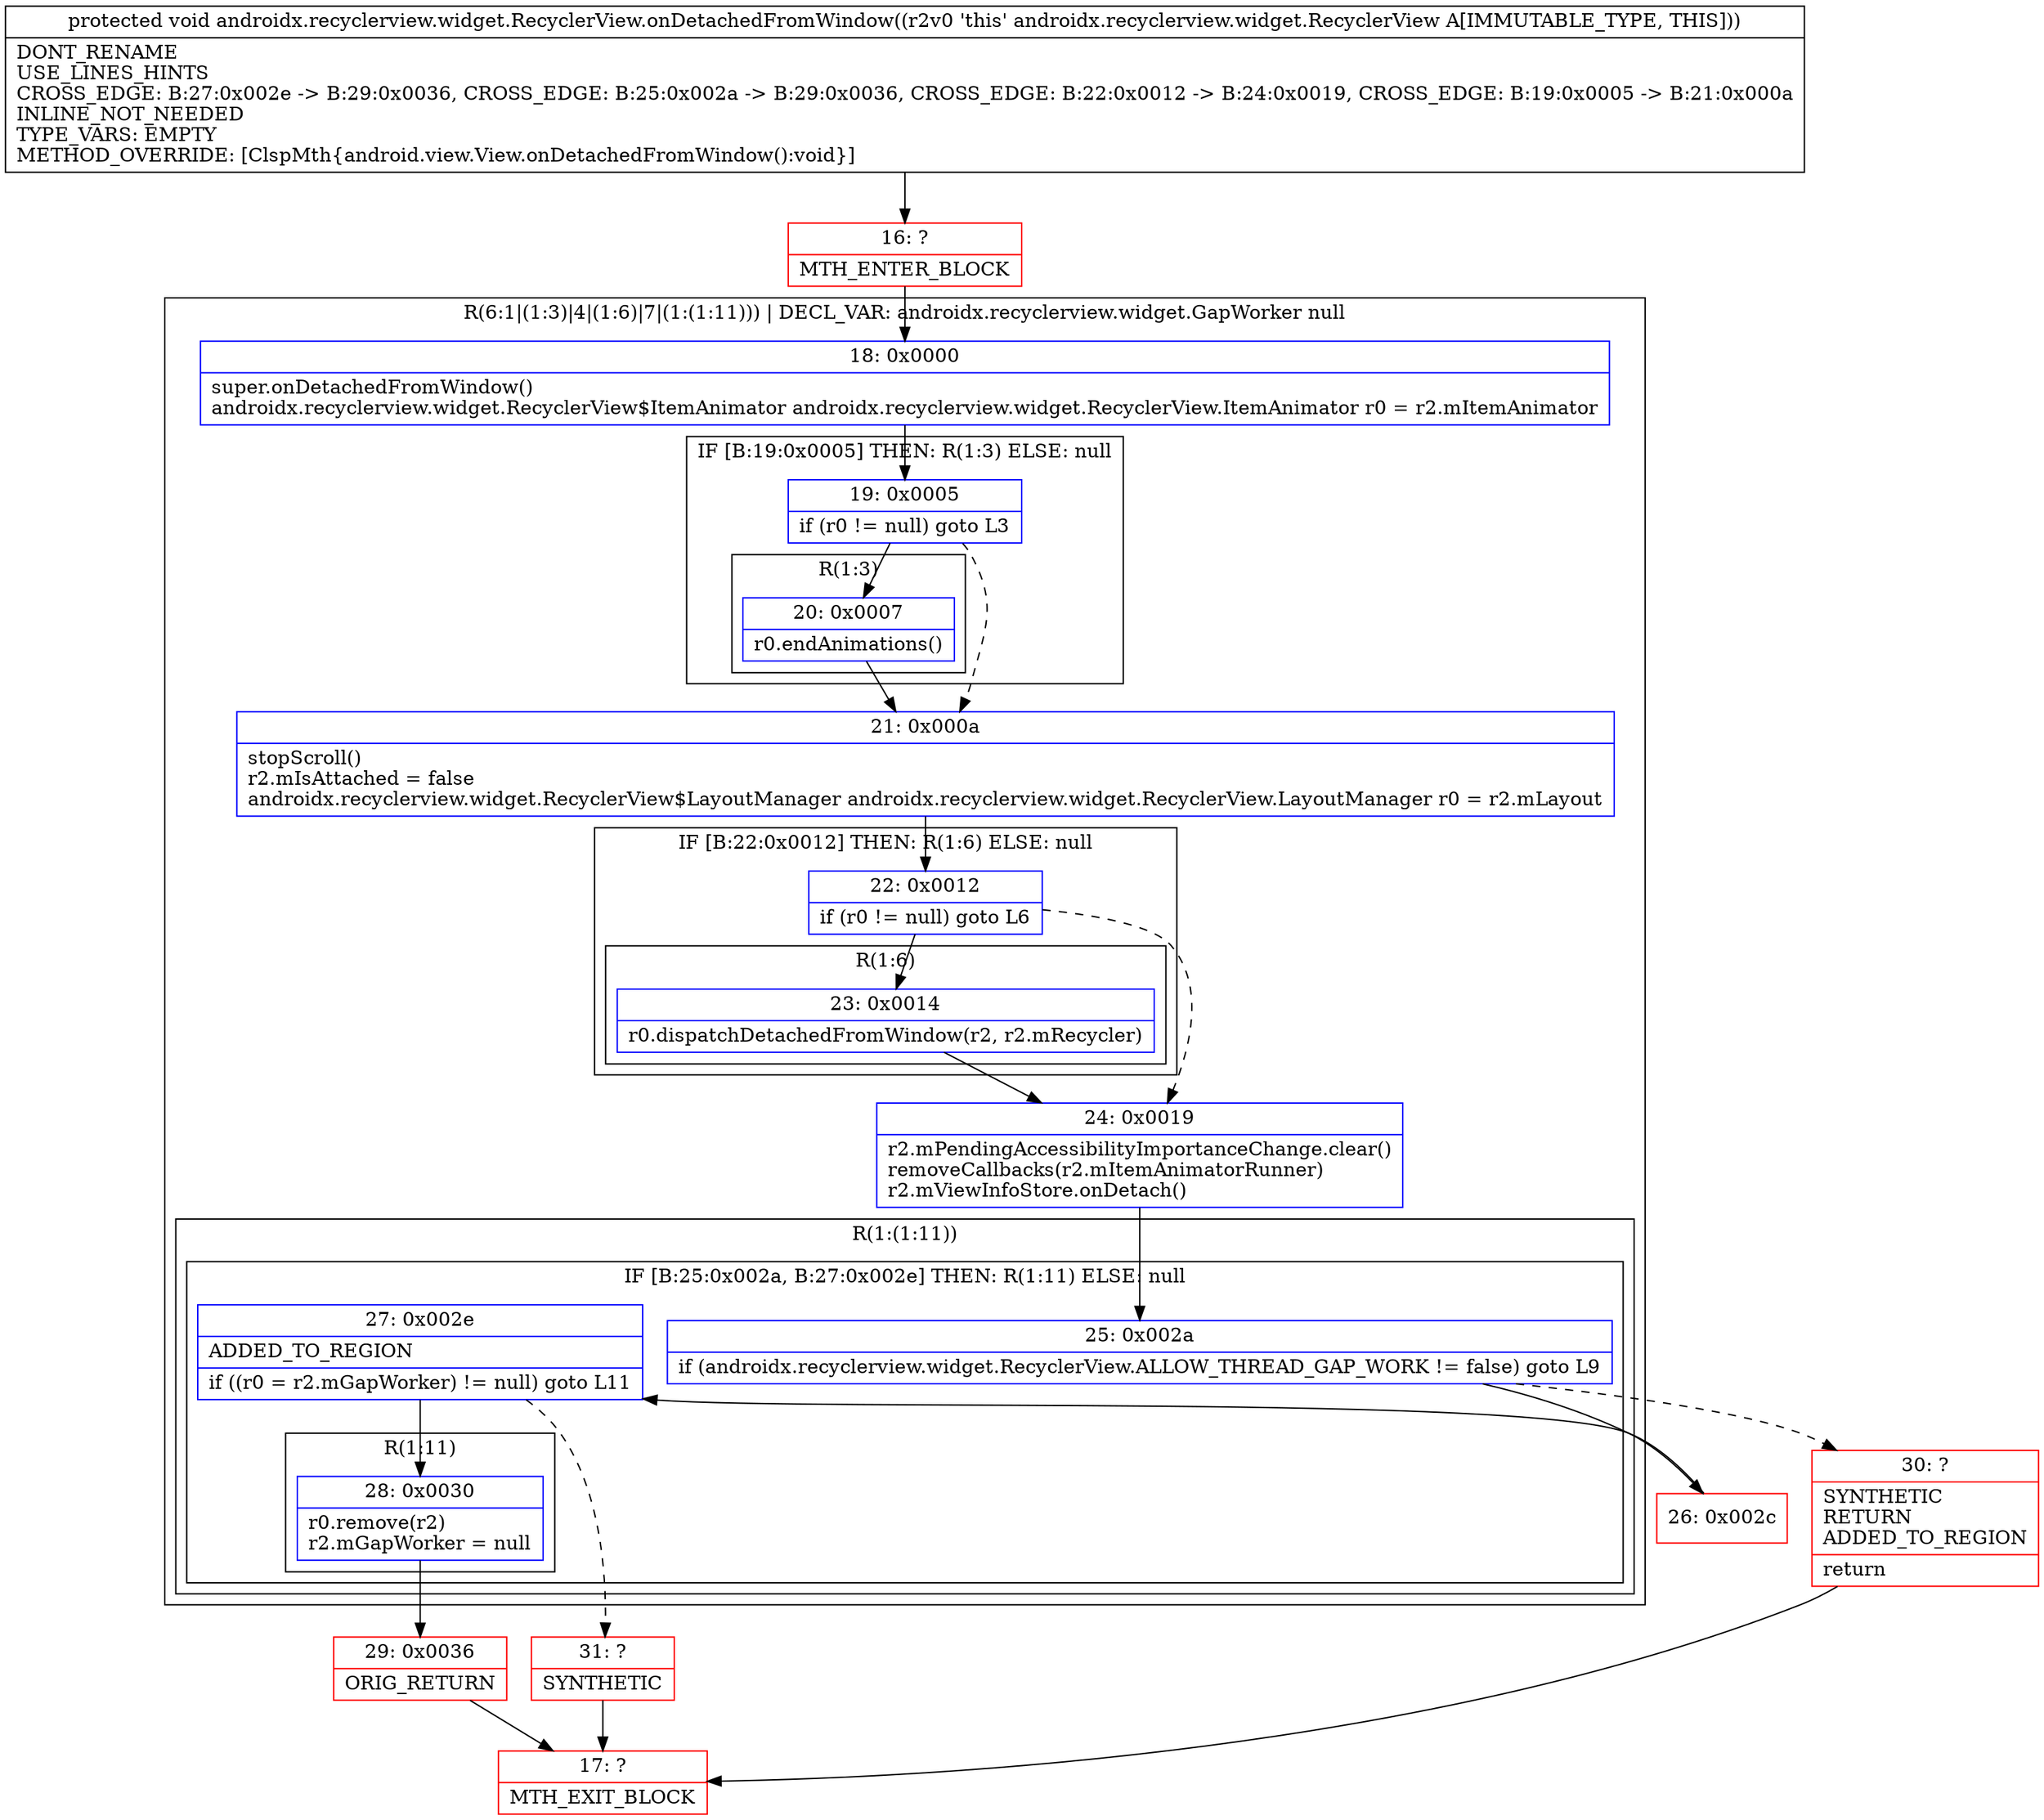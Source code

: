 digraph "CFG forandroidx.recyclerview.widget.RecyclerView.onDetachedFromWindow()V" {
subgraph cluster_Region_1280668174 {
label = "R(6:1|(1:3)|4|(1:6)|7|(1:(1:11))) | DECL_VAR: androidx.recyclerview.widget.GapWorker null\l";
node [shape=record,color=blue];
Node_18 [shape=record,label="{18\:\ 0x0000|super.onDetachedFromWindow()\landroidx.recyclerview.widget.RecyclerView$ItemAnimator androidx.recyclerview.widget.RecyclerView.ItemAnimator r0 = r2.mItemAnimator\l}"];
subgraph cluster_IfRegion_3810389 {
label = "IF [B:19:0x0005] THEN: R(1:3) ELSE: null";
node [shape=record,color=blue];
Node_19 [shape=record,label="{19\:\ 0x0005|if (r0 != null) goto L3\l}"];
subgraph cluster_Region_481715699 {
label = "R(1:3)";
node [shape=record,color=blue];
Node_20 [shape=record,label="{20\:\ 0x0007|r0.endAnimations()\l}"];
}
}
Node_21 [shape=record,label="{21\:\ 0x000a|stopScroll()\lr2.mIsAttached = false\landroidx.recyclerview.widget.RecyclerView$LayoutManager androidx.recyclerview.widget.RecyclerView.LayoutManager r0 = r2.mLayout\l}"];
subgraph cluster_IfRegion_1979005123 {
label = "IF [B:22:0x0012] THEN: R(1:6) ELSE: null";
node [shape=record,color=blue];
Node_22 [shape=record,label="{22\:\ 0x0012|if (r0 != null) goto L6\l}"];
subgraph cluster_Region_316137841 {
label = "R(1:6)";
node [shape=record,color=blue];
Node_23 [shape=record,label="{23\:\ 0x0014|r0.dispatchDetachedFromWindow(r2, r2.mRecycler)\l}"];
}
}
Node_24 [shape=record,label="{24\:\ 0x0019|r2.mPendingAccessibilityImportanceChange.clear()\lremoveCallbacks(r2.mItemAnimatorRunner)\lr2.mViewInfoStore.onDetach()\l}"];
subgraph cluster_Region_673238968 {
label = "R(1:(1:11))";
node [shape=record,color=blue];
subgraph cluster_IfRegion_1224542532 {
label = "IF [B:25:0x002a, B:27:0x002e] THEN: R(1:11) ELSE: null";
node [shape=record,color=blue];
Node_25 [shape=record,label="{25\:\ 0x002a|if (androidx.recyclerview.widget.RecyclerView.ALLOW_THREAD_GAP_WORK != false) goto L9\l}"];
Node_27 [shape=record,label="{27\:\ 0x002e|ADDED_TO_REGION\l|if ((r0 = r2.mGapWorker) != null) goto L11\l}"];
subgraph cluster_Region_864188523 {
label = "R(1:11)";
node [shape=record,color=blue];
Node_28 [shape=record,label="{28\:\ 0x0030|r0.remove(r2)\lr2.mGapWorker = null\l}"];
}
}
}
}
Node_16 [shape=record,color=red,label="{16\:\ ?|MTH_ENTER_BLOCK\l}"];
Node_26 [shape=record,color=red,label="{26\:\ 0x002c}"];
Node_29 [shape=record,color=red,label="{29\:\ 0x0036|ORIG_RETURN\l}"];
Node_17 [shape=record,color=red,label="{17\:\ ?|MTH_EXIT_BLOCK\l}"];
Node_31 [shape=record,color=red,label="{31\:\ ?|SYNTHETIC\l}"];
Node_30 [shape=record,color=red,label="{30\:\ ?|SYNTHETIC\lRETURN\lADDED_TO_REGION\l|return\l}"];
MethodNode[shape=record,label="{protected void androidx.recyclerview.widget.RecyclerView.onDetachedFromWindow((r2v0 'this' androidx.recyclerview.widget.RecyclerView A[IMMUTABLE_TYPE, THIS]))  | DONT_RENAME\lUSE_LINES_HINTS\lCROSS_EDGE: B:27:0x002e \-\> B:29:0x0036, CROSS_EDGE: B:25:0x002a \-\> B:29:0x0036, CROSS_EDGE: B:22:0x0012 \-\> B:24:0x0019, CROSS_EDGE: B:19:0x0005 \-\> B:21:0x000a\lINLINE_NOT_NEEDED\lTYPE_VARS: EMPTY\lMETHOD_OVERRIDE: [ClspMth\{android.view.View.onDetachedFromWindow():void\}]\l}"];
MethodNode -> Node_16;Node_18 -> Node_19;
Node_19 -> Node_20;
Node_19 -> Node_21[style=dashed];
Node_20 -> Node_21;
Node_21 -> Node_22;
Node_22 -> Node_23;
Node_22 -> Node_24[style=dashed];
Node_23 -> Node_24;
Node_24 -> Node_25;
Node_25 -> Node_26;
Node_25 -> Node_30[style=dashed];
Node_27 -> Node_28;
Node_27 -> Node_31[style=dashed];
Node_28 -> Node_29;
Node_16 -> Node_18;
Node_26 -> Node_27;
Node_29 -> Node_17;
Node_31 -> Node_17;
Node_30 -> Node_17;
}

